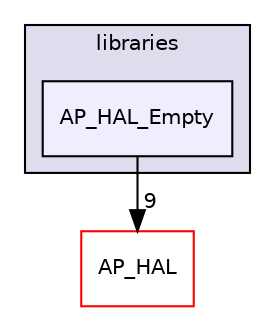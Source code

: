 digraph "libraries/AP_HAL_Empty" {
  compound=true
  node [ fontsize="10", fontname="Helvetica"];
  edge [ labelfontsize="10", labelfontname="Helvetica"];
  subgraph clusterdir_bc0718b08fb2015b8e59c47b2805f60c {
    graph [ bgcolor="#ddddee", pencolor="black", label="libraries" fontname="Helvetica", fontsize="10", URL="dir_bc0718b08fb2015b8e59c47b2805f60c.html"]
  dir_bf8ee6ade5f07d9282f3caa02f17a995 [shape=box, label="AP_HAL_Empty", style="filled", fillcolor="#eeeeff", pencolor="black", URL="dir_bf8ee6ade5f07d9282f3caa02f17a995.html"];
  }
  dir_1cbc10423b2512b31103883361e0123b [shape=box label="AP_HAL" fillcolor="white" style="filled" color="red" URL="dir_1cbc10423b2512b31103883361e0123b.html"];
  dir_bf8ee6ade5f07d9282f3caa02f17a995->dir_1cbc10423b2512b31103883361e0123b [headlabel="9", labeldistance=1.5 headhref="dir_000058_000057.html"];
}
